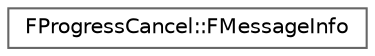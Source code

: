digraph "Graphical Class Hierarchy"
{
 // INTERACTIVE_SVG=YES
 // LATEX_PDF_SIZE
  bgcolor="transparent";
  edge [fontname=Helvetica,fontsize=10,labelfontname=Helvetica,labelfontsize=10];
  node [fontname=Helvetica,fontsize=10,shape=box,height=0.2,width=0.4];
  rankdir="LR";
  Node0 [id="Node000000",label="FProgressCancel::FMessageInfo",height=0.2,width=0.4,color="grey40", fillcolor="white", style="filled",URL="$dd/def/structFProgressCancel_1_1FMessageInfo.html",tooltip=" "];
}
